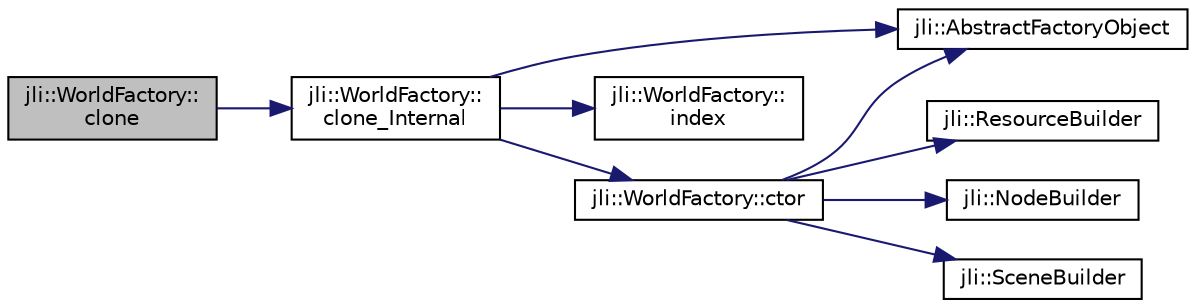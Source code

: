 digraph "jli::WorldFactory::clone"
{
  edge [fontname="Helvetica",fontsize="10",labelfontname="Helvetica",labelfontsize="10"];
  node [fontname="Helvetica",fontsize="10",shape=record];
  rankdir="LR";
  Node1 [label="jli::WorldFactory::\lclone",height=0.2,width=0.4,color="black", fillcolor="grey75", style="filled", fontcolor="black"];
  Node1 -> Node2 [color="midnightblue",fontsize="10",style="solid",fontname="Helvetica"];
  Node2 [label="jli::WorldFactory::\lclone_Internal",height=0.2,width=0.4,color="black", fillcolor="white", style="filled",URL="$classjli_1_1_world_factory.html#aa0f13c33f5e308f48ef1db874bc897fb"];
  Node2 -> Node3 [color="midnightblue",fontsize="10",style="solid",fontname="Helvetica"];
  Node3 [label="jli::AbstractFactoryObject",height=0.2,width=0.4,color="black", fillcolor="white", style="filled",URL="$namespacejli.html#aee55f3bcfb22fdfec10eadeec1618fec"];
  Node2 -> Node4 [color="midnightblue",fontsize="10",style="solid",fontname="Helvetica"];
  Node4 [label="jli::WorldFactory::\lindex",height=0.2,width=0.4,color="black", fillcolor="white", style="filled",URL="$classjli_1_1_world_factory.html#a36ed5d3e23a486003b5490dbd117c308"];
  Node2 -> Node5 [color="midnightblue",fontsize="10",style="solid",fontname="Helvetica"];
  Node5 [label="jli::WorldFactory::ctor",height=0.2,width=0.4,color="black", fillcolor="white", style="filled",URL="$classjli_1_1_world_factory.html#a1651da687bf991ffafa8f02bc3eb9707"];
  Node5 -> Node3 [color="midnightblue",fontsize="10",style="solid",fontname="Helvetica"];
  Node5 -> Node6 [color="midnightblue",fontsize="10",style="solid",fontname="Helvetica"];
  Node6 [label="jli::ResourceBuilder",height=0.2,width=0.4,color="black", fillcolor="white", style="filled",URL="$namespacejli.html#ae9f9f7477ddfe0b9d4ac195927e749b4"];
  Node5 -> Node7 [color="midnightblue",fontsize="10",style="solid",fontname="Helvetica"];
  Node7 [label="jli::NodeBuilder",height=0.2,width=0.4,color="black", fillcolor="white", style="filled",URL="$namespacejli.html#a1a43fda7f472452c5ded41130fe22e58"];
  Node5 -> Node8 [color="midnightblue",fontsize="10",style="solid",fontname="Helvetica"];
  Node8 [label="jli::SceneBuilder",height=0.2,width=0.4,color="black", fillcolor="white", style="filled",URL="$namespacejli.html#a416f25c3329cd3e760e1a184b62e7223"];
}
